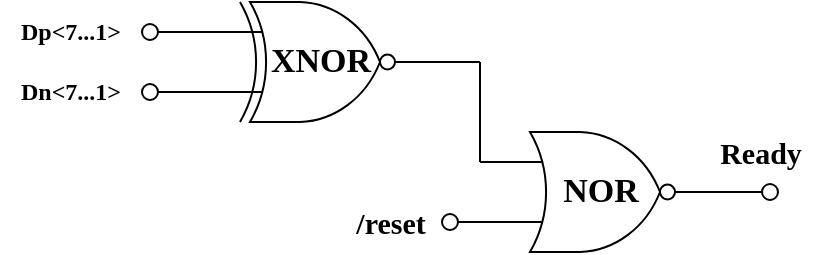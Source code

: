 <mxfile version="24.4.0" type="github">
  <diagram name="第 1 页" id="o03zFj8WUJ9jCX31KFP9">
    <mxGraphModel dx="574" dy="282" grid="1" gridSize="10" guides="1" tooltips="1" connect="1" arrows="1" fold="1" page="1" pageScale="1" pageWidth="827" pageHeight="1169" math="0" shadow="0">
      <root>
        <mxCell id="0" />
        <mxCell id="1" parent="0" />
        <mxCell id="TLdtwNxQ0rbglCLpJMN5-4" value="" style="verticalLabelPosition=bottom;shadow=0;dashed=0;align=center;html=1;verticalAlign=top;shape=mxgraph.electrical.logic_gates.inverting_contact;" vertex="1" parent="1">
          <mxGeometry x="300" y="240" width="10" height="10" as="geometry" />
        </mxCell>
        <mxCell id="TLdtwNxQ0rbglCLpJMN5-1" value="" style="verticalLabelPosition=bottom;shadow=0;dashed=0;align=center;html=1;verticalAlign=top;shape=mxgraph.electrical.logic_gates.logic_gate;operation=xor;negating=1;negSize=0.15;" vertex="1" parent="1">
          <mxGeometry x="340" y="230" width="100" height="60" as="geometry" />
        </mxCell>
        <mxCell id="TLdtwNxQ0rbglCLpJMN5-2" value="" style="verticalLabelPosition=bottom;shadow=0;dashed=0;align=center;html=1;verticalAlign=top;shape=mxgraph.electrical.logic_gates.logic_gate;operation=or;negating=1;negSize=0.15;" vertex="1" parent="1">
          <mxGeometry x="480" y="295" width="100" height="60" as="geometry" />
        </mxCell>
        <mxCell id="TLdtwNxQ0rbglCLpJMN5-3" value="XNOR" style="text;html=1;align=center;verticalAlign=middle;resizable=0;points=[];autosize=1;strokeColor=none;fillColor=none;fontFamily=Times New Roman;fontSize=17;fontStyle=1" vertex="1" parent="1">
          <mxGeometry x="355" y="245" width="70" height="30" as="geometry" />
        </mxCell>
        <mxCell id="TLdtwNxQ0rbglCLpJMN5-5" value="" style="verticalLabelPosition=bottom;shadow=0;dashed=0;align=center;html=1;verticalAlign=top;shape=mxgraph.electrical.logic_gates.inverting_contact;" vertex="1" parent="1">
          <mxGeometry x="300" y="270" width="10" height="10" as="geometry" />
        </mxCell>
        <mxCell id="TLdtwNxQ0rbglCLpJMN5-6" style="edgeStyle=orthogonalEdgeStyle;rounded=0;orthogonalLoop=1;jettySize=auto;html=1;exitX=0;exitY=0.25;exitDx=0;exitDy=0;exitPerimeter=0;entryX=0.9;entryY=0.5;entryDx=0;entryDy=0;entryPerimeter=0;endArrow=none;endFill=0;" edge="1" parent="1" source="TLdtwNxQ0rbglCLpJMN5-1" target="TLdtwNxQ0rbglCLpJMN5-4">
          <mxGeometry relative="1" as="geometry" />
        </mxCell>
        <mxCell id="TLdtwNxQ0rbglCLpJMN5-7" style="edgeStyle=orthogonalEdgeStyle;rounded=0;orthogonalLoop=1;jettySize=auto;html=1;exitX=0;exitY=0.75;exitDx=0;exitDy=0;exitPerimeter=0;entryX=0.9;entryY=0.5;entryDx=0;entryDy=0;entryPerimeter=0;endArrow=none;endFill=0;" edge="1" parent="1" source="TLdtwNxQ0rbglCLpJMN5-1" target="TLdtwNxQ0rbglCLpJMN5-5">
          <mxGeometry relative="1" as="geometry" />
        </mxCell>
        <mxCell id="TLdtwNxQ0rbglCLpJMN5-9" value="" style="endArrow=none;html=1;rounded=0;entryX=0;entryY=0.25;entryDx=0;entryDy=0;entryPerimeter=0;" edge="1" parent="1" target="TLdtwNxQ0rbglCLpJMN5-2">
          <mxGeometry width="50" height="50" relative="1" as="geometry">
            <mxPoint x="470" y="310" as="sourcePoint" />
            <mxPoint x="490" y="270" as="targetPoint" />
          </mxGeometry>
        </mxCell>
        <mxCell id="TLdtwNxQ0rbglCLpJMN5-10" value="" style="endArrow=none;html=1;rounded=0;exitX=1;exitY=0.5;exitDx=0;exitDy=0;exitPerimeter=0;" edge="1" parent="1" source="TLdtwNxQ0rbglCLpJMN5-1">
          <mxGeometry width="50" height="50" relative="1" as="geometry">
            <mxPoint x="450" y="310" as="sourcePoint" />
            <mxPoint x="470" y="260" as="targetPoint" />
          </mxGeometry>
        </mxCell>
        <mxCell id="TLdtwNxQ0rbglCLpJMN5-11" value="" style="endArrow=none;html=1;rounded=0;" edge="1" parent="1">
          <mxGeometry width="50" height="50" relative="1" as="geometry">
            <mxPoint x="470" y="310" as="sourcePoint" />
            <mxPoint x="470" y="260" as="targetPoint" />
          </mxGeometry>
        </mxCell>
        <mxCell id="TLdtwNxQ0rbglCLpJMN5-13" value="NOR" style="text;html=1;align=center;verticalAlign=middle;resizable=0;points=[];autosize=1;strokeColor=none;fillColor=none;fontFamily=Times New Roman;fontSize=17;fontStyle=1" vertex="1" parent="1">
          <mxGeometry x="500" y="310" width="60" height="30" as="geometry" />
        </mxCell>
        <mxCell id="TLdtwNxQ0rbglCLpJMN5-14" value="" style="verticalLabelPosition=bottom;shadow=0;dashed=0;align=center;html=1;verticalAlign=top;shape=mxgraph.electrical.logic_gates.inverting_contact;" vertex="1" parent="1">
          <mxGeometry x="450" y="335" width="10" height="10" as="geometry" />
        </mxCell>
        <mxCell id="TLdtwNxQ0rbglCLpJMN5-16" style="edgeStyle=orthogonalEdgeStyle;rounded=0;orthogonalLoop=1;jettySize=auto;html=1;exitX=0;exitY=0.75;exitDx=0;exitDy=0;exitPerimeter=0;entryX=0.9;entryY=0.5;entryDx=0;entryDy=0;entryPerimeter=0;endArrow=none;endFill=0;" edge="1" parent="1" source="TLdtwNxQ0rbglCLpJMN5-2" target="TLdtwNxQ0rbglCLpJMN5-14">
          <mxGeometry relative="1" as="geometry" />
        </mxCell>
        <mxCell id="TLdtwNxQ0rbglCLpJMN5-17" value="Dp&amp;lt;7...1&amp;gt;" style="text;html=1;align=center;verticalAlign=middle;resizable=0;points=[];autosize=1;strokeColor=none;fillColor=none;fontFamily=Times New Roman;fontStyle=1" vertex="1" parent="1">
          <mxGeometry x="230" y="230" width="70" height="30" as="geometry" />
        </mxCell>
        <mxCell id="TLdtwNxQ0rbglCLpJMN5-18" value="Dn&amp;lt;7...1&amp;gt;" style="text;html=1;align=center;verticalAlign=middle;resizable=0;points=[];autosize=1;strokeColor=none;fillColor=none;fontFamily=Times New Roman;fontStyle=1" vertex="1" parent="1">
          <mxGeometry x="230" y="260" width="70" height="30" as="geometry" />
        </mxCell>
        <mxCell id="TLdtwNxQ0rbglCLpJMN5-19" value="/reset" style="text;html=1;align=center;verticalAlign=middle;resizable=0;points=[];autosize=1;strokeColor=none;fillColor=none;fontFamily=Times New Roman;fontStyle=1;fontSize=15;" vertex="1" parent="1">
          <mxGeometry x="395" y="325" width="60" height="30" as="geometry" />
        </mxCell>
        <mxCell id="TLdtwNxQ0rbglCLpJMN5-20" value="" style="verticalLabelPosition=bottom;shadow=0;dashed=0;align=center;html=1;verticalAlign=top;shape=mxgraph.electrical.logic_gates.inverting_contact;" vertex="1" parent="1">
          <mxGeometry x="610" y="320" width="10" height="10" as="geometry" />
        </mxCell>
        <mxCell id="TLdtwNxQ0rbglCLpJMN5-21" style="edgeStyle=orthogonalEdgeStyle;rounded=0;orthogonalLoop=1;jettySize=auto;html=1;exitX=1;exitY=0.5;exitDx=0;exitDy=0;exitPerimeter=0;entryX=0.1;entryY=0.5;entryDx=0;entryDy=0;entryPerimeter=0;endArrow=none;endFill=0;" edge="1" parent="1" source="TLdtwNxQ0rbglCLpJMN5-2" target="TLdtwNxQ0rbglCLpJMN5-20">
          <mxGeometry relative="1" as="geometry" />
        </mxCell>
        <mxCell id="TLdtwNxQ0rbglCLpJMN5-22" value="Ready" style="text;html=1;align=center;verticalAlign=middle;resizable=0;points=[];autosize=1;strokeColor=none;fillColor=none;fontFamily=Times New Roman;fontStyle=1;fontSize=15;" vertex="1" parent="1">
          <mxGeometry x="580" y="290" width="60" height="30" as="geometry" />
        </mxCell>
      </root>
    </mxGraphModel>
  </diagram>
</mxfile>
